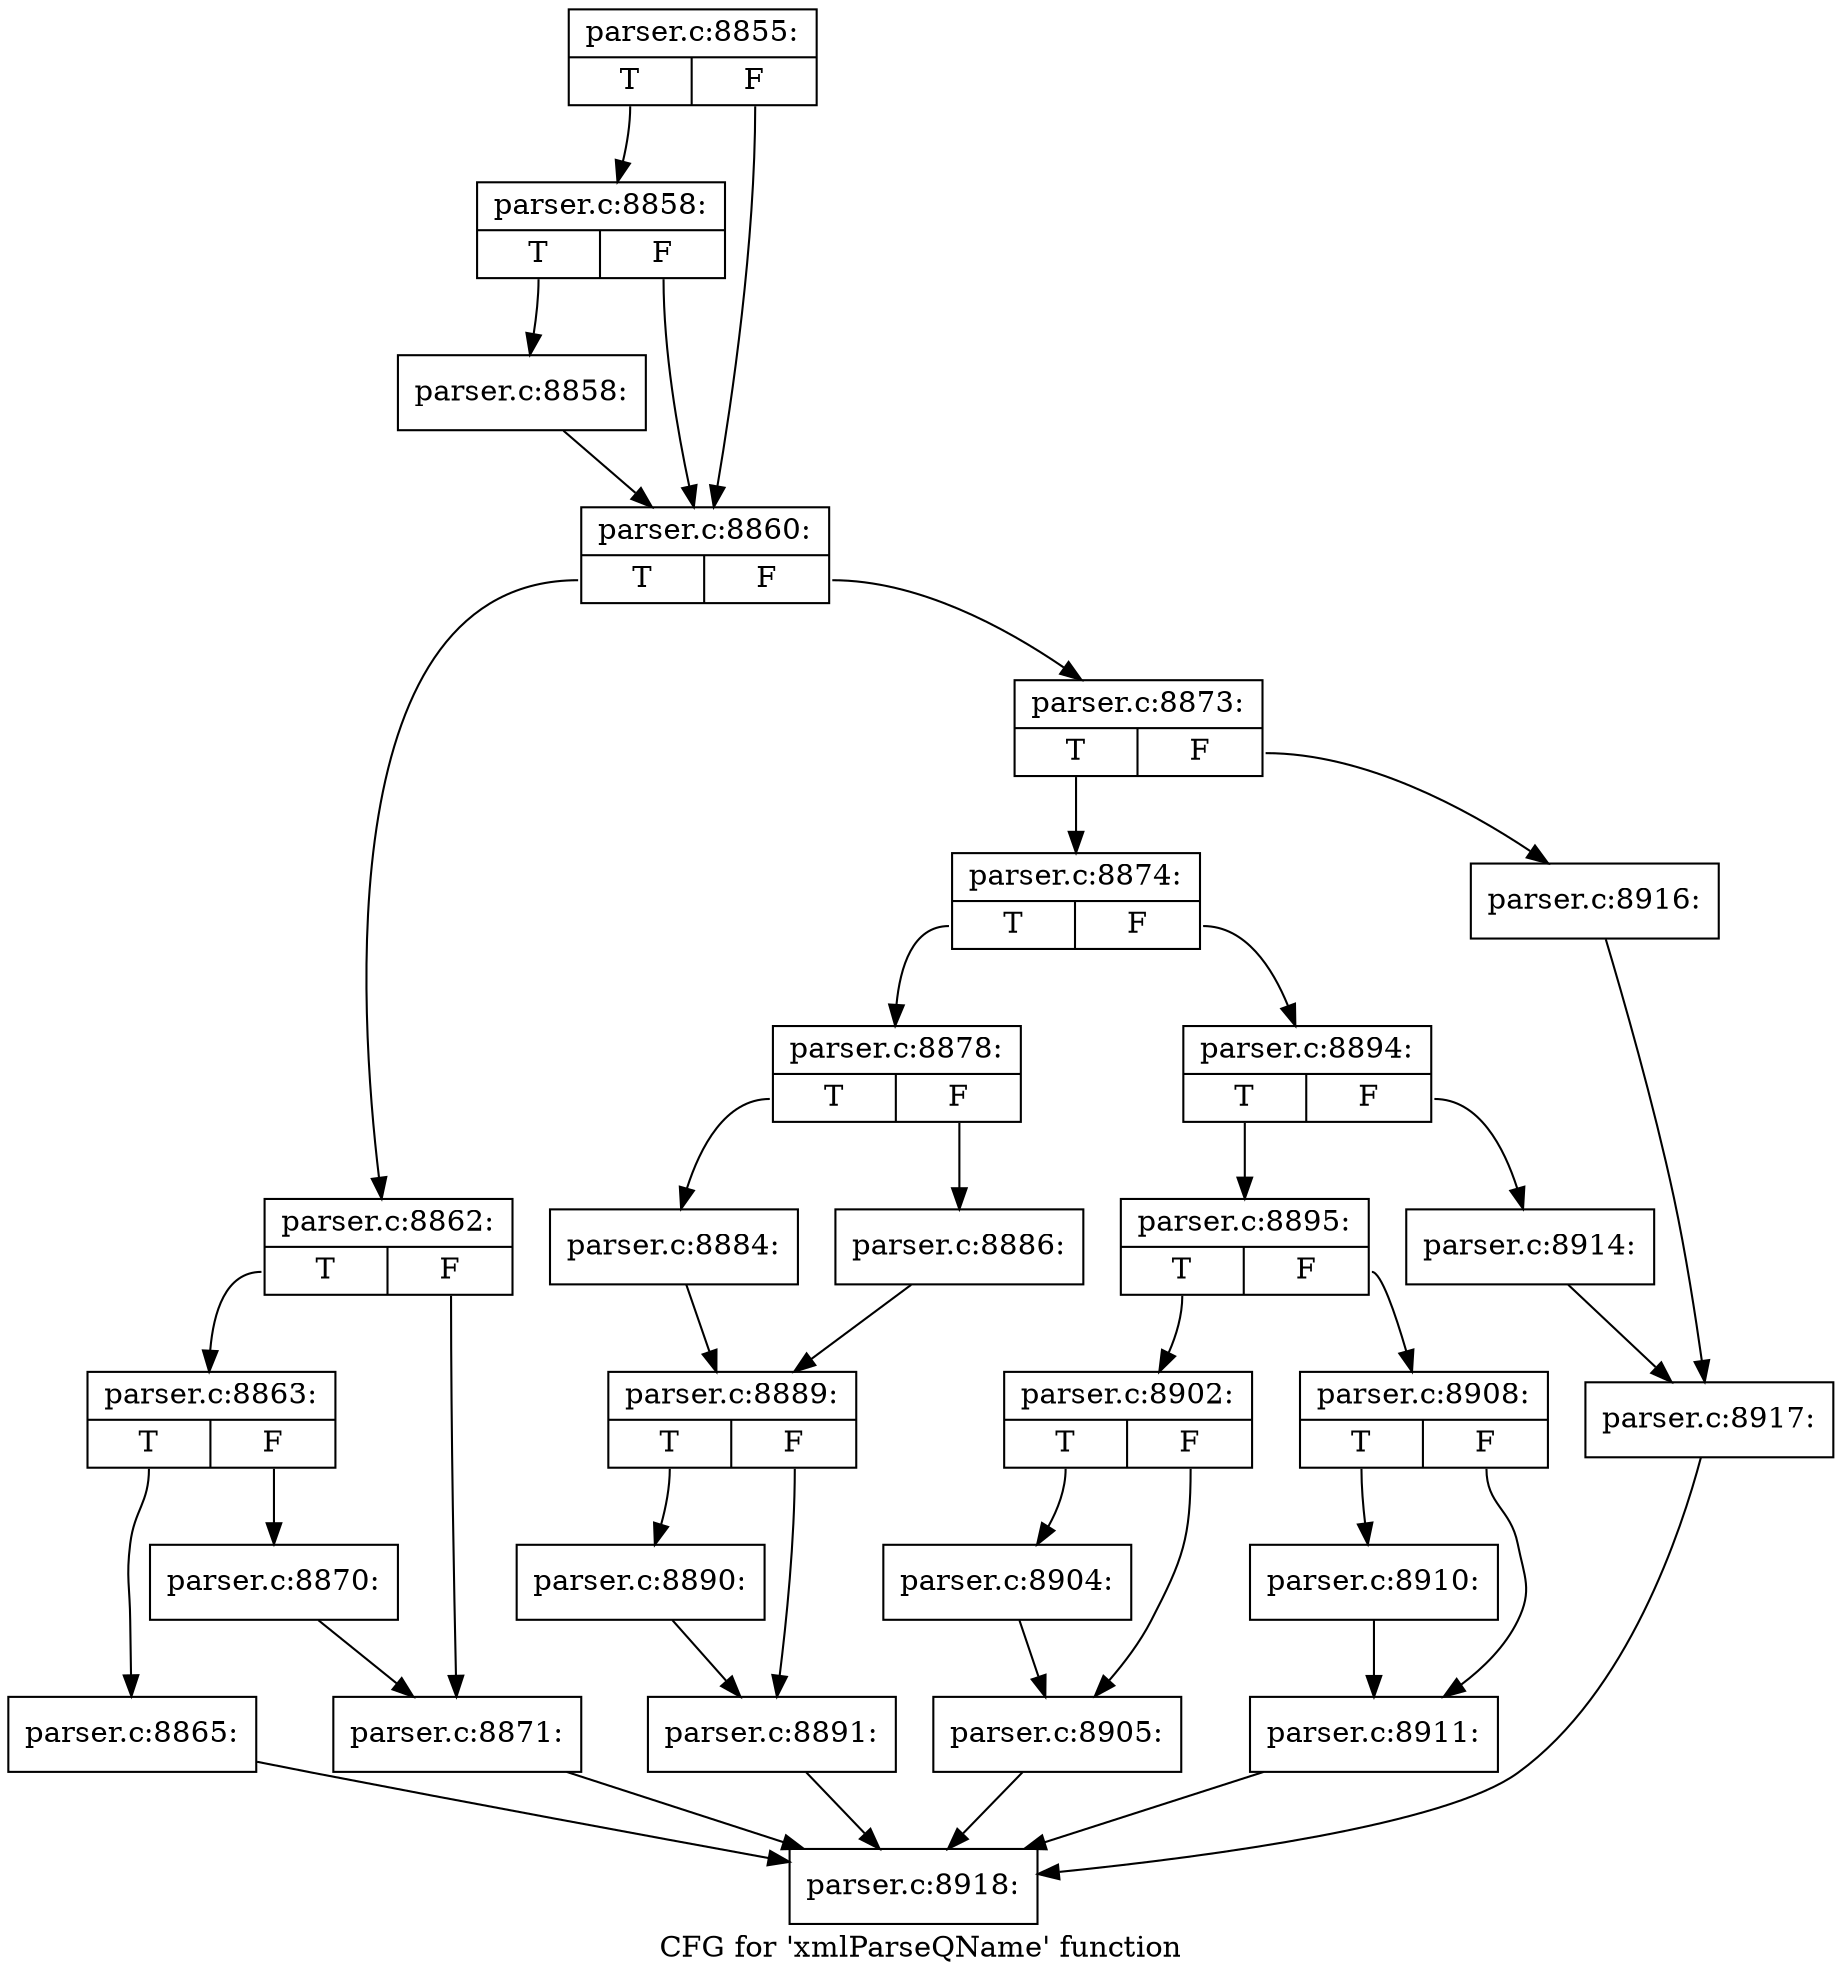 digraph "CFG for 'xmlParseQName' function" {
	label="CFG for 'xmlParseQName' function";

	Node0x61ed470 [shape=record,label="{parser.c:8855:|{<s0>T|<s1>F}}"];
	Node0x61ed470:s0 -> Node0x62468b0;
	Node0x61ed470:s1 -> Node0x6246860;
	Node0x62468b0 [shape=record,label="{parser.c:8858:|{<s0>T|<s1>F}}"];
	Node0x62468b0:s0 -> Node0x6246810;
	Node0x62468b0:s1 -> Node0x6246860;
	Node0x6246810 [shape=record,label="{parser.c:8858:}"];
	Node0x6246810 -> Node0x6246860;
	Node0x6246860 [shape=record,label="{parser.c:8860:|{<s0>T|<s1>F}}"];
	Node0x6246860:s0 -> Node0x6247ca0;
	Node0x6246860:s1 -> Node0x6247fd0;
	Node0x6247ca0 [shape=record,label="{parser.c:8862:|{<s0>T|<s1>F}}"];
	Node0x6247ca0:s0 -> Node0x6248270;
	Node0x6247ca0:s1 -> Node0x62482c0;
	Node0x6248270 [shape=record,label="{parser.c:8863:|{<s0>T|<s1>F}}"];
	Node0x6248270:s0 -> Node0x62488b0;
	Node0x6248270:s1 -> Node0x6248900;
	Node0x62488b0 [shape=record,label="{parser.c:8865:}"];
	Node0x62488b0 -> Node0x61f3ab0;
	Node0x6248900 [shape=record,label="{parser.c:8870:}"];
	Node0x6248900 -> Node0x62482c0;
	Node0x62482c0 [shape=record,label="{parser.c:8871:}"];
	Node0x62482c0 -> Node0x61f3ab0;
	Node0x6247fd0 [shape=record,label="{parser.c:8873:|{<s0>T|<s1>F}}"];
	Node0x6247fd0:s0 -> Node0x62496e0;
	Node0x6247fd0:s1 -> Node0x6249780;
	Node0x62496e0 [shape=record,label="{parser.c:8874:|{<s0>T|<s1>F}}"];
	Node0x62496e0:s0 -> Node0x624a1e0;
	Node0x62496e0:s1 -> Node0x624a230;
	Node0x624a1e0 [shape=record,label="{parser.c:8878:|{<s0>T|<s1>F}}"];
	Node0x624a1e0:s0 -> Node0x624ae50;
	Node0x624a1e0:s1 -> Node0x624aef0;
	Node0x624ae50 [shape=record,label="{parser.c:8884:}"];
	Node0x624ae50 -> Node0x624aea0;
	Node0x624aef0 [shape=record,label="{parser.c:8886:}"];
	Node0x624aef0 -> Node0x624aea0;
	Node0x624aea0 [shape=record,label="{parser.c:8889:|{<s0>T|<s1>F}}"];
	Node0x624aea0:s0 -> Node0x624b8d0;
	Node0x624aea0:s1 -> Node0x624bc00;
	Node0x624b8d0 [shape=record,label="{parser.c:8890:}"];
	Node0x624b8d0 -> Node0x624bc00;
	Node0x624bc00 [shape=record,label="{parser.c:8891:}"];
	Node0x624bc00 -> Node0x61f3ab0;
	Node0x624a230 [shape=record,label="{parser.c:8894:|{<s0>T|<s1>F}}"];
	Node0x624a230:s0 -> Node0x624ce60;
	Node0x624a230:s1 -> Node0x624ceb0;
	Node0x624ce60 [shape=record,label="{parser.c:8895:|{<s0>T|<s1>F}}"];
	Node0x624ce60:s0 -> Node0x624df40;
	Node0x624ce60:s1 -> Node0x624df90;
	Node0x624df40 [shape=record,label="{parser.c:8902:|{<s0>T|<s1>F}}"];
	Node0x624df40:s0 -> Node0x624ea50;
	Node0x624df40:s1 -> Node0x624eaa0;
	Node0x624ea50 [shape=record,label="{parser.c:8904:}"];
	Node0x624ea50 -> Node0x624eaa0;
	Node0x624eaa0 [shape=record,label="{parser.c:8905:}"];
	Node0x624eaa0 -> Node0x61f3ab0;
	Node0x624df90 [shape=record,label="{parser.c:8908:|{<s0>T|<s1>F}}"];
	Node0x624df90:s0 -> Node0x624f8f0;
	Node0x624df90:s1 -> Node0x624f940;
	Node0x624f8f0 [shape=record,label="{parser.c:8910:}"];
	Node0x624f8f0 -> Node0x624f940;
	Node0x624f940 [shape=record,label="{parser.c:8911:}"];
	Node0x624f940 -> Node0x61f3ab0;
	Node0x624ceb0 [shape=record,label="{parser.c:8914:}"];
	Node0x624ceb0 -> Node0x6249730;
	Node0x6249780 [shape=record,label="{parser.c:8916:}"];
	Node0x6249780 -> Node0x6249730;
	Node0x6249730 [shape=record,label="{parser.c:8917:}"];
	Node0x6249730 -> Node0x61f3ab0;
	Node0x61f3ab0 [shape=record,label="{parser.c:8918:}"];
}
